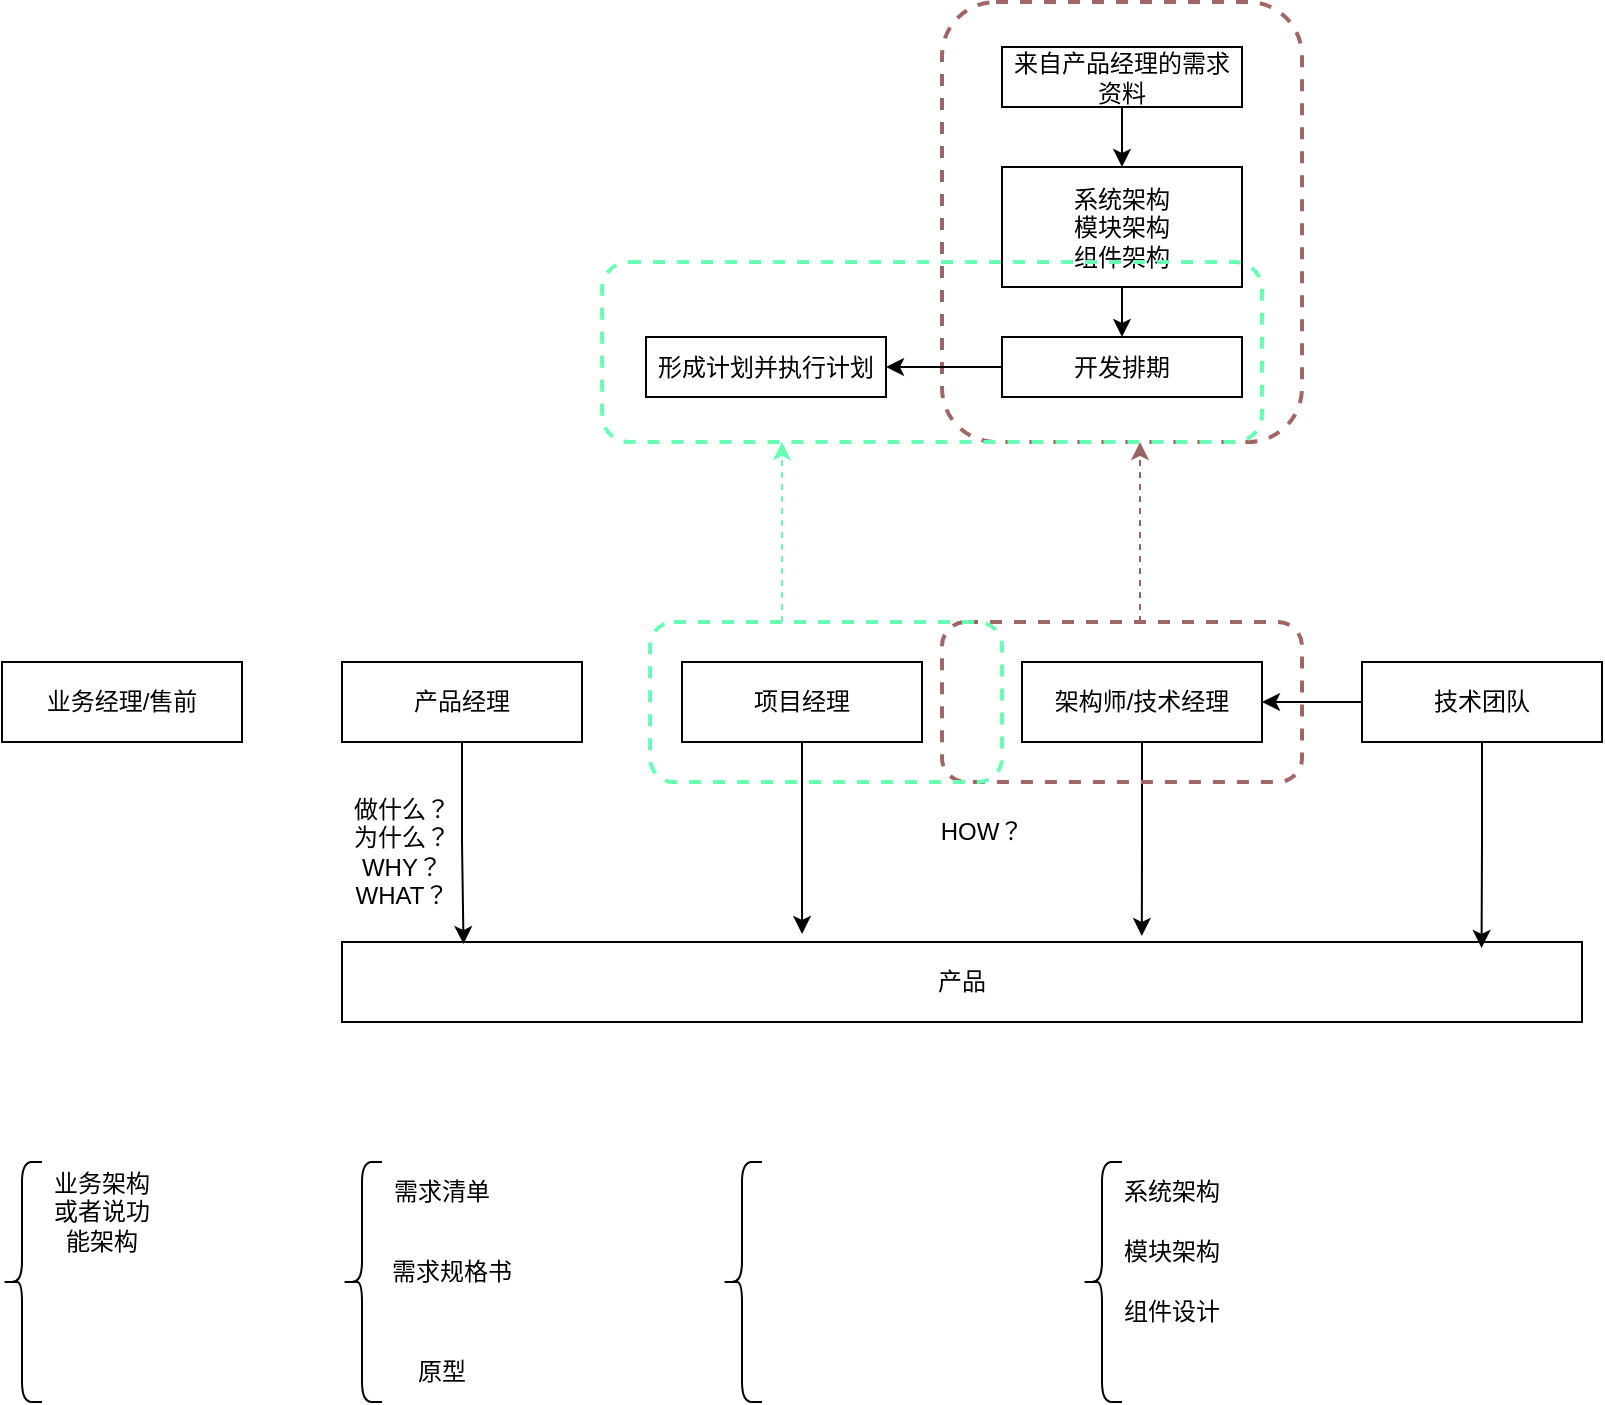 <mxfile version="25.0.3">
  <diagram name="第 1 页" id="P8P_uIRXdVl_cTlSzblC">
    <mxGraphModel dx="1434" dy="1915" grid="1" gridSize="10" guides="1" tooltips="1" connect="1" arrows="1" fold="1" page="1" pageScale="1" pageWidth="827" pageHeight="1169" math="0" shadow="0">
      <root>
        <mxCell id="0" />
        <mxCell id="1" parent="0" />
        <mxCell id="Xw_Vf4gxc4qynXSVzEaS-1" value="业务经理/售前" style="rounded=0;whiteSpace=wrap;html=1;" vertex="1" parent="1">
          <mxGeometry x="90" y="100" width="120" height="40" as="geometry" />
        </mxCell>
        <mxCell id="Xw_Vf4gxc4qynXSVzEaS-2" value="产品经理" style="rounded=0;whiteSpace=wrap;html=1;" vertex="1" parent="1">
          <mxGeometry x="260" y="100" width="120" height="40" as="geometry" />
        </mxCell>
        <mxCell id="Xw_Vf4gxc4qynXSVzEaS-10" style="edgeStyle=orthogonalEdgeStyle;rounded=0;orthogonalLoop=1;jettySize=auto;html=1;exitX=0.5;exitY=1;exitDx=0;exitDy=0;entryX=0.371;entryY=-0.1;entryDx=0;entryDy=0;entryPerimeter=0;" edge="1" parent="1" source="Xw_Vf4gxc4qynXSVzEaS-3" target="Xw_Vf4gxc4qynXSVzEaS-6">
          <mxGeometry relative="1" as="geometry">
            <mxPoint x="490" y="230" as="targetPoint" />
          </mxGeometry>
        </mxCell>
        <mxCell id="Xw_Vf4gxc4qynXSVzEaS-3" value="项目经理&lt;span style=&quot;color: rgba(0, 0, 0, 0); font-family: monospace; font-size: 0px; text-align: start; text-wrap-mode: nowrap;&quot;&gt;%3CmxGraphModel%3E%3Croot%3E%3CmxCell%20id%3D%220%22%2F%3E%3CmxCell%20id%3D%221%22%20parent%3D%220%22%2F%3E%3CmxCell%20id%3D%222%22%20value%3D%22%E4%BA%A7%E5%93%81%E7%BB%8F%E7%90%86%22%20style%3D%22rounded%3D0%3BwhiteSpace%3Dwrap%3Bhtml%3D1%3B%22%20vertex%3D%221%22%20parent%3D%221%22%3E%3CmxGeometry%20x%3D%22260%22%20y%3D%22100%22%20width%3D%22120%22%20height%3D%2240%22%20as%3D%22geometry%22%2F%3E%3C%2FmxCell%3E%3C%2Froot%3E%3C%2FmxGraphModel%3E&lt;/span&gt;" style="rounded=0;whiteSpace=wrap;html=1;" vertex="1" parent="1">
          <mxGeometry x="430" y="100" width="120" height="40" as="geometry" />
        </mxCell>
        <mxCell id="Xw_Vf4gxc4qynXSVzEaS-4" value="架构师/技术经理" style="rounded=0;whiteSpace=wrap;html=1;" vertex="1" parent="1">
          <mxGeometry x="600" y="100" width="120" height="40" as="geometry" />
        </mxCell>
        <mxCell id="Xw_Vf4gxc4qynXSVzEaS-16" style="edgeStyle=orthogonalEdgeStyle;rounded=0;orthogonalLoop=1;jettySize=auto;html=1;" edge="1" parent="1" source="Xw_Vf4gxc4qynXSVzEaS-5" target="Xw_Vf4gxc4qynXSVzEaS-4">
          <mxGeometry relative="1" as="geometry" />
        </mxCell>
        <mxCell id="Xw_Vf4gxc4qynXSVzEaS-5" value="技术团队" style="rounded=0;whiteSpace=wrap;html=1;" vertex="1" parent="1">
          <mxGeometry x="770" y="100" width="120" height="40" as="geometry" />
        </mxCell>
        <mxCell id="Xw_Vf4gxc4qynXSVzEaS-6" value="产品" style="rounded=0;whiteSpace=wrap;html=1;" vertex="1" parent="1">
          <mxGeometry x="260" y="240" width="620" height="40" as="geometry" />
        </mxCell>
        <mxCell id="Xw_Vf4gxc4qynXSVzEaS-9" style="edgeStyle=orthogonalEdgeStyle;rounded=0;orthogonalLoop=1;jettySize=auto;html=1;exitX=0.5;exitY=1;exitDx=0;exitDy=0;entryX=0.098;entryY=0.025;entryDx=0;entryDy=0;entryPerimeter=0;" edge="1" parent="1" source="Xw_Vf4gxc4qynXSVzEaS-2" target="Xw_Vf4gxc4qynXSVzEaS-6">
          <mxGeometry relative="1" as="geometry" />
        </mxCell>
        <mxCell id="Xw_Vf4gxc4qynXSVzEaS-13" style="edgeStyle=orthogonalEdgeStyle;rounded=0;orthogonalLoop=1;jettySize=auto;html=1;entryX=0.645;entryY=-0.075;entryDx=0;entryDy=0;entryPerimeter=0;" edge="1" parent="1" source="Xw_Vf4gxc4qynXSVzEaS-4" target="Xw_Vf4gxc4qynXSVzEaS-6">
          <mxGeometry relative="1" as="geometry" />
        </mxCell>
        <mxCell id="Xw_Vf4gxc4qynXSVzEaS-14" style="edgeStyle=orthogonalEdgeStyle;rounded=0;orthogonalLoop=1;jettySize=auto;html=1;entryX=0.919;entryY=0.075;entryDx=0;entryDy=0;entryPerimeter=0;" edge="1" parent="1" source="Xw_Vf4gxc4qynXSVzEaS-5" target="Xw_Vf4gxc4qynXSVzEaS-6">
          <mxGeometry relative="1" as="geometry" />
        </mxCell>
        <mxCell id="Xw_Vf4gxc4qynXSVzEaS-15" value="做什么？&lt;div&gt;为什么？&lt;/div&gt;&lt;div&gt;WHY？&lt;/div&gt;&lt;div&gt;WHAT？&lt;/div&gt;" style="text;html=1;align=center;verticalAlign=middle;whiteSpace=wrap;rounded=0;" vertex="1" parent="1">
          <mxGeometry x="260" y="180" width="60" height="30" as="geometry" />
        </mxCell>
        <mxCell id="Xw_Vf4gxc4qynXSVzEaS-17" value="HOW？" style="text;html=1;align=center;verticalAlign=middle;whiteSpace=wrap;rounded=0;" vertex="1" parent="1">
          <mxGeometry x="550" y="170" width="60" height="30" as="geometry" />
        </mxCell>
        <mxCell id="Xw_Vf4gxc4qynXSVzEaS-20" style="edgeStyle=orthogonalEdgeStyle;rounded=0;orthogonalLoop=1;jettySize=auto;html=1;exitX=0.5;exitY=0;exitDx=0;exitDy=0;strokeColor=#9d6262;dashed=1;" edge="1" parent="1">
          <mxGeometry relative="1" as="geometry">
            <mxPoint x="659" y="-10" as="targetPoint" />
            <mxPoint x="659" y="80" as="sourcePoint" />
          </mxGeometry>
        </mxCell>
        <mxCell id="Xw_Vf4gxc4qynXSVzEaS-18" value="" style="rounded=1;whiteSpace=wrap;html=1;fillColor=none;dashed=1;strokeColor=#a06664;strokeWidth=2;" vertex="1" parent="1">
          <mxGeometry x="560" y="80" width="180" height="80" as="geometry" />
        </mxCell>
        <mxCell id="Xw_Vf4gxc4qynXSVzEaS-19" value="" style="rounded=1;whiteSpace=wrap;html=1;fillColor=none;dashed=1;strokeWidth=2;strokeColor=#66FFB3;" vertex="1" parent="1">
          <mxGeometry x="414" y="80" width="176" height="80" as="geometry" />
        </mxCell>
        <mxCell id="Xw_Vf4gxc4qynXSVzEaS-21" style="edgeStyle=orthogonalEdgeStyle;rounded=0;orthogonalLoop=1;jettySize=auto;html=1;exitX=0.5;exitY=0;exitDx=0;exitDy=0;strokeColor=#66ffb3;dashed=1;" edge="1" parent="1">
          <mxGeometry relative="1" as="geometry">
            <mxPoint x="480" y="-10" as="targetPoint" />
            <mxPoint x="480" y="80" as="sourcePoint" />
            <Array as="points">
              <mxPoint x="480" y="30" />
              <mxPoint x="480" y="30" />
            </Array>
          </mxGeometry>
        </mxCell>
        <mxCell id="Xw_Vf4gxc4qynXSVzEaS-23" value="" style="rounded=1;whiteSpace=wrap;html=1;fillColor=none;dashed=1;strokeColor=#a06664;strokeWidth=2;" vertex="1" parent="1">
          <mxGeometry x="560" y="-230" width="180" height="220" as="geometry" />
        </mxCell>
        <mxCell id="Xw_Vf4gxc4qynXSVzEaS-26" style="edgeStyle=orthogonalEdgeStyle;rounded=0;orthogonalLoop=1;jettySize=auto;html=1;entryX=0.5;entryY=0;entryDx=0;entryDy=0;" edge="1" parent="1" source="Xw_Vf4gxc4qynXSVzEaS-24" target="Xw_Vf4gxc4qynXSVzEaS-25">
          <mxGeometry relative="1" as="geometry" />
        </mxCell>
        <mxCell id="Xw_Vf4gxc4qynXSVzEaS-24" value="来自产品经理的需求资料" style="rounded=0;whiteSpace=wrap;html=1;" vertex="1" parent="1">
          <mxGeometry x="590" y="-207.5" width="120" height="30" as="geometry" />
        </mxCell>
        <mxCell id="Xw_Vf4gxc4qynXSVzEaS-28" style="edgeStyle=orthogonalEdgeStyle;rounded=0;orthogonalLoop=1;jettySize=auto;html=1;entryX=0.5;entryY=0;entryDx=0;entryDy=0;" edge="1" parent="1" source="Xw_Vf4gxc4qynXSVzEaS-25" target="Xw_Vf4gxc4qynXSVzEaS-27">
          <mxGeometry relative="1" as="geometry" />
        </mxCell>
        <mxCell id="Xw_Vf4gxc4qynXSVzEaS-25" value="系统架构&lt;div&gt;模块架构&lt;/div&gt;&lt;div&gt;组件架构&lt;/div&gt;" style="rounded=0;whiteSpace=wrap;html=1;" vertex="1" parent="1">
          <mxGeometry x="590" y="-147.5" width="120" height="60" as="geometry" />
        </mxCell>
        <mxCell id="Xw_Vf4gxc4qynXSVzEaS-29" value="" style="rounded=1;whiteSpace=wrap;html=1;fillColor=none;dashed=1;strokeColor=#66ffb3;strokeWidth=2;" vertex="1" parent="1">
          <mxGeometry x="390" y="-100" width="330" height="90" as="geometry" />
        </mxCell>
        <mxCell id="Xw_Vf4gxc4qynXSVzEaS-36" style="edgeStyle=orthogonalEdgeStyle;rounded=0;orthogonalLoop=1;jettySize=auto;html=1;entryX=1;entryY=0.5;entryDx=0;entryDy=0;" edge="1" parent="1" source="Xw_Vf4gxc4qynXSVzEaS-27" target="Xw_Vf4gxc4qynXSVzEaS-34">
          <mxGeometry relative="1" as="geometry" />
        </mxCell>
        <mxCell id="Xw_Vf4gxc4qynXSVzEaS-27" value="开发排期" style="rounded=0;whiteSpace=wrap;html=1;" vertex="1" parent="1">
          <mxGeometry x="590" y="-62.5" width="120" height="30" as="geometry" />
        </mxCell>
        <mxCell id="Xw_Vf4gxc4qynXSVzEaS-34" value="形成计划并执行计划" style="rounded=0;whiteSpace=wrap;html=1;" vertex="1" parent="1">
          <mxGeometry x="412" y="-62.5" width="120" height="30" as="geometry" />
        </mxCell>
        <mxCell id="Xw_Vf4gxc4qynXSVzEaS-38" value="" style="shape=curlyBracket;whiteSpace=wrap;html=1;rounded=1;labelPosition=left;verticalLabelPosition=middle;align=right;verticalAlign=middle;" vertex="1" parent="1">
          <mxGeometry x="260" y="350" width="20" height="120" as="geometry" />
        </mxCell>
        <mxCell id="Xw_Vf4gxc4qynXSVzEaS-39" value="" style="shape=curlyBracket;whiteSpace=wrap;html=1;rounded=1;labelPosition=left;verticalLabelPosition=middle;align=right;verticalAlign=middle;" vertex="1" parent="1">
          <mxGeometry x="90" y="350" width="20" height="120" as="geometry" />
        </mxCell>
        <mxCell id="Xw_Vf4gxc4qynXSVzEaS-40" value="业务架构或者说功能架构" style="text;html=1;align=center;verticalAlign=middle;whiteSpace=wrap;rounded=0;" vertex="1" parent="1">
          <mxGeometry x="110" y="360" width="60" height="30" as="geometry" />
        </mxCell>
        <mxCell id="Xw_Vf4gxc4qynXSVzEaS-41" value="需求清单" style="text;html=1;align=center;verticalAlign=middle;whiteSpace=wrap;rounded=0;" vertex="1" parent="1">
          <mxGeometry x="280" y="350" width="60" height="30" as="geometry" />
        </mxCell>
        <mxCell id="Xw_Vf4gxc4qynXSVzEaS-42" value="需求规格书" style="text;html=1;align=center;verticalAlign=middle;whiteSpace=wrap;rounded=0;" vertex="1" parent="1">
          <mxGeometry x="280" y="390" width="70" height="30" as="geometry" />
        </mxCell>
        <mxCell id="Xw_Vf4gxc4qynXSVzEaS-43" value="" style="shape=curlyBracket;whiteSpace=wrap;html=1;rounded=1;labelPosition=left;verticalLabelPosition=middle;align=right;verticalAlign=middle;" vertex="1" parent="1">
          <mxGeometry x="630" y="350" width="20" height="120" as="geometry" />
        </mxCell>
        <mxCell id="Xw_Vf4gxc4qynXSVzEaS-44" value="" style="shape=curlyBracket;whiteSpace=wrap;html=1;rounded=1;labelPosition=left;verticalLabelPosition=middle;align=right;verticalAlign=middle;" vertex="1" parent="1">
          <mxGeometry x="450" y="350" width="20" height="120" as="geometry" />
        </mxCell>
        <mxCell id="Xw_Vf4gxc4qynXSVzEaS-45" value="系统架构" style="text;html=1;align=center;verticalAlign=middle;whiteSpace=wrap;rounded=0;" vertex="1" parent="1">
          <mxGeometry x="640" y="350" width="70" height="30" as="geometry" />
        </mxCell>
        <mxCell id="Xw_Vf4gxc4qynXSVzEaS-46" value="模块架构" style="text;html=1;align=center;verticalAlign=middle;whiteSpace=wrap;rounded=0;" vertex="1" parent="1">
          <mxGeometry x="640" y="380" width="70" height="30" as="geometry" />
        </mxCell>
        <mxCell id="Xw_Vf4gxc4qynXSVzEaS-47" value="组件设计" style="text;html=1;align=center;verticalAlign=middle;whiteSpace=wrap;rounded=0;" vertex="1" parent="1">
          <mxGeometry x="640" y="410" width="70" height="30" as="geometry" />
        </mxCell>
        <mxCell id="Xw_Vf4gxc4qynXSVzEaS-48" value="原型" style="text;html=1;align=center;verticalAlign=middle;whiteSpace=wrap;rounded=0;" vertex="1" parent="1">
          <mxGeometry x="280" y="440" width="60" height="30" as="geometry" />
        </mxCell>
      </root>
    </mxGraphModel>
  </diagram>
</mxfile>
